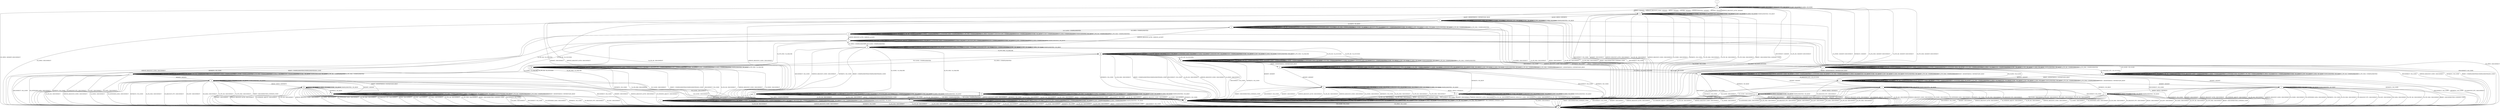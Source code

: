 digraph "" {
	graph ["Incoming time"=0.1880197525024414,
		"Outgoing time"=0.3026888370513916,
		Output="{'States': 32, 'Transitions': 683, 'Filename': '../results/ssh/OpenSSH-OpenSSH-yices-2.dot'}",
		Reference="{'States': 32, 'Transitions': 683, 'Filename': '../subjects/ssh/OpenSSH.dot'}",
		Solver=yices,
		Updated="{'States': 32, 'Transitions': 683, 'Filename': '../subjects/ssh/OpenSSH.dot'}",
		"f-measure"=1.0,
		precision=1.0,
		recall=1.0
	];
	a -> a	[key=0,
		label="DISCONNECT / NO_CONN"];
	a -> a	[key=1,
		label="KEXINIT / NO_CONN"];
	a -> a	[key=2,
		label="SERVICE_REQUEST_AUTH / NO_CONN"];
	a -> a	[key=3,
		label="CH_WINDOW_ADJUST / CH_NONE"];
	a -> a	[key=4,
		label="DEBUG / NO_CONN"];
	a -> a	[key=5,
		label="UA_PK_OK / NO_CONN"];
	a -> a	[key=6,
		label="SERVICE_REQUEST_CONN / NO_CONN"];
	a -> a	[key=7,
		label="UA_NONE / NO_CONN"];
	a -> a	[key=8,
		label="CH_EXTENDED_DATA / CH_NONE"];
	a -> a	[key=9,
		label="NEWKEYS / NO_CONN"];
	a -> a	[key=10,
		label="UA_PK_NOK / NO_CONN"];
	a -> a	[key=11,
		label="CH_CLOSE / CH_NONE"];
	a -> a	[key=12,
		label="CH_REQUEST_PTY / CH_NONE"];
	a -> a	[key=13,
		label="KEX30 / NO_CONN"];
	a -> a	[key=14,
		label="IGNORE / NO_CONN"];
	a -> a	[key=15,
		label="CH_EOF / CH_NONE"];
	a -> a	[key=16,
		label="CH_DATA / CH_NONE"];
	a -> a	[key=17,
		label="UNIMPLEMENTED / NO_CONN"];
	a -> a	[key=18,
		label="UA_PW_OK / NO_CONN"];
	a -> a	[key=19,
		label="UA_PW_NOK / NO_CONN"];
	a -> a	[key=20,
		label="REKEY / NO_CONN|NO_CONN|NO_CONN"];
	a -> ee	[key=0,
		label="CH_OPEN / NO_CONN"];
	b -> a	[key=0,
		label="DISCONNECT / NO_CONN"];
	b -> a	[key=1,
		label="SERVICE_REQUEST_CONN / DISCONNECT"];
	b -> a	[key=2,
		label="NEWKEYS / NO_CONN"];
	b -> a	[key=3,
		label="REKEY / UNIMPLEMENTED|UNIMPLEMENTED|NO_CONN"];
	b -> b	[key=0,
		label="KEXINIT / UNIMPLEMENTED"];
	b -> b	[key=1,
		label="SERVICE_REQUEST_AUTH / SERVICE_ACCEPT"];
	b -> b	[key=2,
		label="CH_WINDOW_ADJUST / CH_NONE"];
	b -> b	[key=3,
		label="DEBUG / NO_RESP"];
	b -> b	[key=4,
		label="CH_EXTENDED_DATA / CH_NONE"];
	b -> b	[key=5,
		label="CH_CLOSE / CH_NONE"];
	b -> b	[key=6,
		label="CH_REQUEST_PTY / CH_NONE"];
	b -> b	[key=7,
		label="KEX30 / UNIMPLEMENTED"];
	b -> b	[key=8,
		label="IGNORE / NO_RESP"];
	b -> b	[key=9,
		label="CH_EOF / CH_NONE"];
	b -> b	[key=10,
		label="CH_DATA / CH_NONE"];
	b -> b	[key=11,
		label="UNIMPLEMENTED / NO_RESP"];
	b -> d	[key=0,
		label="UA_NONE / UA_FAILURE"];
	b -> k	[key=0,
		label="UA_PK_NOK / UA_FAILURE"];
	b -> z	[key=0,
		label="CH_OPEN / UNIMPLEMENTED"];
	b -> aa	[key=0,
		label="UA_PW_NOK / UA_FAILURE"];
	b -> ff	[key=0,
		label="UA_PK_OK / UA_SUCCESS"];
	b -> ff	[key=1,
		label="UA_PW_OK / UA_SUCCESS"];
	c -> c	[key=0,
		label="SERVICE_REQUEST_AUTH / NO_RESP"];
	c -> c	[key=1,
		label="CH_WINDOW_ADJUST / NO_RESP"];
	c -> c	[key=2,
		label="DEBUG / NO_RESP"];
	c -> c	[key=3,
		label="UA_PK_OK / UNIMPLEMENTED"];
	c -> c	[key=4,
		label="SERVICE_REQUEST_CONN / NO_RESP"];
	c -> c	[key=5,
		label="UA_NONE / UNIMPLEMENTED"];
	c -> c	[key=6,
		label="CH_EXTENDED_DATA / NO_RESP"];
	c -> c	[key=7,
		label="UA_PK_NOK / UNIMPLEMENTED"];
	c -> c	[key=8,
		label="CH_OPEN / CH_MAX"];
	c -> c	[key=9,
		label="KEX30 / NO_RESP"];
	c -> c	[key=10,
		label="IGNORE / NO_RESP"];
	c -> c	[key=11,
		label="CH_EOF / NO_RESP"];
	c -> c	[key=12,
		label="CH_DATA / NO_RESP"];
	c -> c	[key=13,
		label="UNIMPLEMENTED / NO_RESP"];
	c -> c	[key=14,
		label="UA_PW_OK / UNIMPLEMENTED"];
	c -> c	[key=15,
		label="UA_PW_NOK / UNIMPLEMENTED"];
	c -> c	[key=16,
		label="REKEY / KEXINIT|KEX31+NEWKEYS|NO_RESP"];
	c -> f	[key=0,
		label="KEXINIT / KEXINIT"];
	c -> h	[key=0,
		label="CH_CLOSE / CH_CLOSE"];
	c -> ee	[key=0,
		label="DISCONNECT / NO_CONN"];
	c -> ee	[key=1,
		label="NEWKEYS / NO_CONN"];
	c -> ee	[key=2,
		label="CH_REQUEST_PTY / DISCONNECT"];
	d -> a	[key=0,
		label="DISCONNECT / NO_CONN"];
	d -> a	[key=1,
		label="UA_PK_OK / DISCONNECT"];
	d -> a	[key=2,
		label="SERVICE_REQUEST_CONN / DISCONNECT"];
	d -> a	[key=3,
		label="NEWKEYS / NO_CONN"];
	d -> a	[key=4,
		label="UA_PK_NOK / DISCONNECT"];
	d -> a	[key=5,
		label="UA_PW_OK / DISCONNECT"];
	d -> a	[key=6,
		label="UA_PW_NOK / DISCONNECT"];
	d -> a	[key=7,
		label="REKEY / UNIMPLEMENTED|UNIMPLEMENTED|NO_CONN"];
	d -> d	[key=0,
		label="KEXINIT / UNIMPLEMENTED"];
	d -> d	[key=1,
		label="SERVICE_REQUEST_AUTH / SERVICE_ACCEPT"];
	d -> d	[key=2,
		label="CH_WINDOW_ADJUST / CH_NONE"];
	d -> d	[key=3,
		label="DEBUG / NO_RESP"];
	d -> d	[key=4,
		label="UA_NONE / UA_FAILURE"];
	d -> d	[key=5,
		label="CH_EXTENDED_DATA / CH_NONE"];
	d -> d	[key=6,
		label="CH_CLOSE / CH_NONE"];
	d -> d	[key=7,
		label="CH_REQUEST_PTY / CH_NONE"];
	d -> d	[key=8,
		label="KEX30 / UNIMPLEMENTED"];
	d -> d	[key=9,
		label="IGNORE / NO_RESP"];
	d -> d	[key=10,
		label="CH_EOF / CH_NONE"];
	d -> d	[key=11,
		label="CH_DATA / CH_NONE"];
	d -> d	[key=12,
		label="UNIMPLEMENTED / NO_RESP"];
	d -> j	[key=0,
		label="CH_OPEN / UNIMPLEMENTED"];
	e -> a	[key=0,
		label="CH_CLOSE / DISCONNECT"];
	e -> e	[key=0,
		label="DEBUG / NO_RESP"];
	e -> e	[key=1,
		label="CH_OPEN / CH_MAX"];
	e -> e	[key=2,
		label="IGNORE / NO_RESP"];
	e -> e	[key=3,
		label="UNIMPLEMENTED / NO_RESP"];
	e -> p	[key=0,
		label="KEX30 / KEX31+NEWKEYS"];
	e -> ee	[key=0,
		label="DISCONNECT / NO_CONN"];
	e -> ee	[key=1,
		label="KEXINIT / DISCONNECT"];
	e -> ee	[key=2,
		label="SERVICE_REQUEST_AUTH / DISCONNECT"];
	e -> ee	[key=3,
		label="CH_WINDOW_ADJUST / DISCONNECT"];
	e -> ee	[key=4,
		label="UA_PK_OK / DISCONNECT"];
	e -> ee	[key=5,
		label="SERVICE_REQUEST_CONN / DISCONNECT"];
	e -> ee	[key=6,
		label="UA_NONE / DISCONNECT"];
	e -> ee	[key=7,
		label="CH_EXTENDED_DATA / DISCONNECT"];
	e -> ee	[key=8,
		label="NEWKEYS / NO_CONN"];
	e -> ee	[key=9,
		label="UA_PK_NOK / DISCONNECT"];
	e -> ee	[key=10,
		label="CH_REQUEST_PTY / DISCONNECT"];
	e -> ee	[key=11,
		label="CH_EOF / DISCONNECT"];
	e -> ee	[key=12,
		label="CH_DATA / DISCONNECT"];
	e -> ee	[key=13,
		label="UA_PW_OK / DISCONNECT"];
	e -> ee	[key=14,
		label="UA_PW_NOK / DISCONNECT"];
	e -> ee	[key=15,
		label="REKEY / DISCONNECT|NO_CONN|NO_CONN"];
	f -> a	[key=0,
		label="CH_CLOSE / DISCONNECT"];
	f -> f	[key=0,
		label="DEBUG / NO_RESP"];
	f -> f	[key=1,
		label="CH_OPEN / CH_MAX"];
	f -> f	[key=2,
		label="IGNORE / NO_RESP"];
	f -> f	[key=3,
		label="UNIMPLEMENTED / NO_RESP"];
	f -> y	[key=0,
		label="KEX30 / KEX31+NEWKEYS"];
	f -> ee	[key=0,
		label="DISCONNECT / NO_CONN"];
	f -> ee	[key=1,
		label="KEXINIT / DISCONNECT"];
	f -> ee	[key=2,
		label="SERVICE_REQUEST_AUTH / DISCONNECT"];
	f -> ee	[key=3,
		label="CH_WINDOW_ADJUST / DISCONNECT"];
	f -> ee	[key=4,
		label="UA_PK_OK / DISCONNECT"];
	f -> ee	[key=5,
		label="SERVICE_REQUEST_CONN / DISCONNECT"];
	f -> ee	[key=6,
		label="UA_NONE / DISCONNECT"];
	f -> ee	[key=7,
		label="CH_EXTENDED_DATA / DISCONNECT"];
	f -> ee	[key=8,
		label="NEWKEYS / NO_CONN"];
	f -> ee	[key=9,
		label="UA_PK_NOK / DISCONNECT"];
	f -> ee	[key=10,
		label="CH_REQUEST_PTY / DISCONNECT"];
	f -> ee	[key=11,
		label="CH_EOF / DISCONNECT"];
	f -> ee	[key=12,
		label="CH_DATA / DISCONNECT"];
	f -> ee	[key=13,
		label="UA_PW_OK / DISCONNECT"];
	f -> ee	[key=14,
		label="UA_PW_NOK / DISCONNECT"];
	f -> ee	[key=15,
		label="REKEY / DISCONNECT|NO_CONN|NO_CONN"];
	g -> a	[key=0,
		label="DISCONNECT / KEXINIT"];
	g -> a	[key=1,
		label="UA_PK_OK / KEXINIT+DISCONNECT"];
	g -> a	[key=2,
		label="UA_NONE / KEXINIT+DISCONNECT"];
	g -> a	[key=3,
		label="NEWKEYS / KEXINIT"];
	g -> a	[key=4,
		label="UA_PK_NOK / KEXINIT+DISCONNECT"];
	g -> a	[key=5,
		label="UA_PW_OK / KEXINIT+DISCONNECT"];
	g -> a	[key=6,
		label="UA_PW_NOK / KEXINIT+DISCONNECT"];
	g -> g	[key=0,
		label="CH_WINDOW_ADJUST / CH_NONE"];
	g -> g	[key=1,
		label="CH_EXTENDED_DATA / CH_NONE"];
	g -> g	[key=2,
		label="CH_CLOSE / CH_NONE"];
	g -> g	[key=3,
		label="CH_REQUEST_PTY / CH_NONE"];
	g -> g	[key=4,
		label="CH_EOF / CH_NONE"];
	g -> g	[key=5,
		label="CH_DATA / CH_NONE"];
	g -> m	[key=0,
		label="KEXINIT / KEXINIT"];
	g -> m	[key=1,
		label="SERVICE_REQUEST_AUTH / KEXINIT"];
	g -> m	[key=2,
		label="DEBUG / KEXINIT"];
	g -> m	[key=3,
		label="SERVICE_REQUEST_CONN / KEXINIT"];
	g -> m	[key=4,
		label="KEX30 / KEXINIT"];
	g -> m	[key=5,
		label="IGNORE / KEXINIT"];
	g -> m	[key=6,
		label="UNIMPLEMENTED / KEXINIT"];
	g -> x	[key=0,
		label="REKEY / KEXINIT|KEX31+NEWKEYS|NO_RESP"];
	g -> ee	[key=0,
		label="CH_OPEN / KEXINIT+DISCONNECT"];
	h -> a	[key=0,
		label="DISCONNECT / NO_CONN"];
	h -> a	[key=1,
		label="NEWKEYS / NO_CONN"];
	h -> h	[key=0,
		label="SERVICE_REQUEST_AUTH / NO_RESP"];
	h -> h	[key=1,
		label="CH_WINDOW_ADJUST / CH_NONE"];
	h -> h	[key=2,
		label="DEBUG / NO_RESP"];
	h -> h	[key=3,
		label="UA_PK_OK / UNIMPLEMENTED"];
	h -> h	[key=4,
		label="SERVICE_REQUEST_CONN / NO_RESP"];
	h -> h	[key=5,
		label="UA_NONE / UNIMPLEMENTED"];
	h -> h	[key=6,
		label="CH_EXTENDED_DATA / CH_NONE"];
	h -> h	[key=7,
		label="UA_PK_NOK / UNIMPLEMENTED"];
	h -> h	[key=8,
		label="CH_CLOSE / CH_NONE"];
	h -> h	[key=9,
		label="CH_REQUEST_PTY / CH_NONE"];
	h -> h	[key=10,
		label="KEX30 / NO_RESP"];
	h -> h	[key=11,
		label="IGNORE / NO_RESP"];
	h -> h	[key=12,
		label="CH_EOF / CH_NONE"];
	h -> h	[key=13,
		label="CH_DATA / CH_NONE"];
	h -> h	[key=14,
		label="UNIMPLEMENTED / NO_RESP"];
	h -> h	[key=15,
		label="UA_PW_OK / UNIMPLEMENTED"];
	h -> h	[key=16,
		label="UA_PW_NOK / UNIMPLEMENTED"];
	h -> h	[key=17,
		label="REKEY / KEXINIT|KEX31+NEWKEYS|NO_RESP"];
	h -> n	[key=0,
		label="KEXINIT / KEXINIT"];
	h -> s	[key=0,
		label="CH_OPEN / CH_OPEN_SUCCESS"];
	i -> i	[key=0,
		label="KEXINIT / UNIMPLEMENTED"];
	i -> i	[key=1,
		label="SERVICE_REQUEST_AUTH / SERVICE_ACCEPT"];
	i -> i	[key=2,
		label="CH_WINDOW_ADJUST / UNIMPLEMENTED"];
	i -> i	[key=3,
		label="DEBUG / NO_RESP"];
	i -> i	[key=4,
		label="CH_EXTENDED_DATA / UNIMPLEMENTED"];
	i -> i	[key=5,
		label="UA_PK_NOK / UA_FAILURE"];
	i -> i	[key=6,
		label="CH_OPEN / CH_MAX"];
	i -> i	[key=7,
		label="CH_REQUEST_PTY / UNIMPLEMENTED"];
	i -> i	[key=8,
		label="KEX30 / UNIMPLEMENTED"];
	i -> i	[key=9,
		label="IGNORE / NO_RESP"];
	i -> i	[key=10,
		label="CH_EOF / UNIMPLEMENTED"];
	i -> i	[key=11,
		label="CH_DATA / UNIMPLEMENTED"];
	i -> i	[key=12,
		label="UNIMPLEMENTED / NO_RESP"];
	i -> k	[key=0,
		label="CH_CLOSE / UNIMPLEMENTED"];
	i -> ee	[key=0,
		label="DISCONNECT / NO_CONN"];
	i -> ee	[key=1,
		label="UA_PK_OK / DISCONNECT"];
	i -> ee	[key=2,
		label="SERVICE_REQUEST_CONN / DISCONNECT"];
	i -> ee	[key=3,
		label="UA_NONE / DISCONNECT"];
	i -> ee	[key=4,
		label="NEWKEYS / NO_CONN"];
	i -> ee	[key=5,
		label="UA_PW_OK / DISCONNECT"];
	i -> ee	[key=6,
		label="UA_PW_NOK / DISCONNECT"];
	i -> ee	[key=7,
		label="REKEY / UNIMPLEMENTED|UNIMPLEMENTED|NO_CONN"];
	j -> d	[key=0,
		label="CH_CLOSE / UNIMPLEMENTED"];
	j -> j	[key=0,
		label="KEXINIT / UNIMPLEMENTED"];
	j -> j	[key=1,
		label="SERVICE_REQUEST_AUTH / SERVICE_ACCEPT"];
	j -> j	[key=2,
		label="CH_WINDOW_ADJUST / UNIMPLEMENTED"];
	j -> j	[key=3,
		label="DEBUG / NO_RESP"];
	j -> j	[key=4,
		label="UA_NONE / UA_FAILURE"];
	j -> j	[key=5,
		label="CH_EXTENDED_DATA / UNIMPLEMENTED"];
	j -> j	[key=6,
		label="CH_OPEN / CH_MAX"];
	j -> j	[key=7,
		label="CH_REQUEST_PTY / UNIMPLEMENTED"];
	j -> j	[key=8,
		label="KEX30 / UNIMPLEMENTED"];
	j -> j	[key=9,
		label="IGNORE / NO_RESP"];
	j -> j	[key=10,
		label="CH_EOF / UNIMPLEMENTED"];
	j -> j	[key=11,
		label="CH_DATA / UNIMPLEMENTED"];
	j -> j	[key=12,
		label="UNIMPLEMENTED / NO_RESP"];
	j -> ee	[key=0,
		label="DISCONNECT / NO_CONN"];
	j -> ee	[key=1,
		label="UA_PK_OK / DISCONNECT"];
	j -> ee	[key=2,
		label="SERVICE_REQUEST_CONN / DISCONNECT"];
	j -> ee	[key=3,
		label="NEWKEYS / NO_CONN"];
	j -> ee	[key=4,
		label="UA_PK_NOK / DISCONNECT"];
	j -> ee	[key=5,
		label="UA_PW_OK / DISCONNECT"];
	j -> ee	[key=6,
		label="UA_PW_NOK / DISCONNECT"];
	j -> ee	[key=7,
		label="REKEY / UNIMPLEMENTED|UNIMPLEMENTED|NO_CONN"];
	k -> a	[key=0,
		label="DISCONNECT / NO_CONN"];
	k -> a	[key=1,
		label="UA_PK_OK / DISCONNECT"];
	k -> a	[key=2,
		label="SERVICE_REQUEST_CONN / DISCONNECT"];
	k -> a	[key=3,
		label="UA_NONE / DISCONNECT"];
	k -> a	[key=4,
		label="NEWKEYS / NO_CONN"];
	k -> a	[key=5,
		label="UA_PW_OK / DISCONNECT"];
	k -> a	[key=6,
		label="UA_PW_NOK / DISCONNECT"];
	k -> a	[key=7,
		label="REKEY / UNIMPLEMENTED|UNIMPLEMENTED|NO_CONN"];
	k -> i	[key=0,
		label="CH_OPEN / UNIMPLEMENTED"];
	k -> k	[key=0,
		label="KEXINIT / UNIMPLEMENTED"];
	k -> k	[key=1,
		label="SERVICE_REQUEST_AUTH / SERVICE_ACCEPT"];
	k -> k	[key=2,
		label="CH_WINDOW_ADJUST / CH_NONE"];
	k -> k	[key=3,
		label="DEBUG / NO_RESP"];
	k -> k	[key=4,
		label="CH_EXTENDED_DATA / CH_NONE"];
	k -> k	[key=5,
		label="UA_PK_NOK / UA_FAILURE"];
	k -> k	[key=6,
		label="CH_CLOSE / CH_NONE"];
	k -> k	[key=7,
		label="CH_REQUEST_PTY / CH_NONE"];
	k -> k	[key=8,
		label="KEX30 / UNIMPLEMENTED"];
	k -> k	[key=9,
		label="IGNORE / NO_RESP"];
	k -> k	[key=10,
		label="CH_EOF / CH_NONE"];
	k -> k	[key=11,
		label="CH_DATA / CH_NONE"];
	k -> k	[key=12,
		label="UNIMPLEMENTED / NO_RESP"];
	l -> g	[key=0];
	m -> a	[key=0,
		label="DISCONNECT / NO_CONN"];
	m -> a	[key=1,
		label="KEXINIT / DISCONNECT"];
	m -> a	[key=2,
		label="SERVICE_REQUEST_AUTH / DISCONNECT"];
	m -> a	[key=3,
		label="UA_PK_OK / DISCONNECT"];
	m -> a	[key=4,
		label="SERVICE_REQUEST_CONN / DISCONNECT"];
	m -> a	[key=5,
		label="UA_NONE / DISCONNECT"];
	m -> a	[key=6,
		label="NEWKEYS / NO_CONN"];
	m -> a	[key=7,
		label="UA_PK_NOK / DISCONNECT"];
	m -> a	[key=8,
		label="UA_PW_OK / DISCONNECT"];
	m -> a	[key=9,
		label="UA_PW_NOK / DISCONNECT"];
	m -> a	[key=10,
		label="REKEY / DISCONNECT|NO_CONN|NO_CONN"];
	m -> m	[key=0,
		label="CH_WINDOW_ADJUST / CH_NONE"];
	m -> m	[key=1,
		label="DEBUG / NO_RESP"];
	m -> m	[key=2,
		label="CH_EXTENDED_DATA / CH_NONE"];
	m -> m	[key=3,
		label="CH_CLOSE / CH_NONE"];
	m -> m	[key=4,
		label="CH_REQUEST_PTY / CH_NONE"];
	m -> m	[key=5,
		label="IGNORE / NO_RESP"];
	m -> m	[key=6,
		label="CH_EOF / CH_NONE"];
	m -> m	[key=7,
		label="CH_DATA / CH_NONE"];
	m -> m	[key=8,
		label="UNIMPLEMENTED / NO_RESP"];
	m -> v	[key=0,
		label="KEX30 / KEX31+NEWKEYS"];
	m -> ee	[key=0,
		label="CH_OPEN / DISCONNECT"];
	n -> a	[key=0,
		label="DISCONNECT / NO_CONN"];
	n -> a	[key=1,
		label="KEXINIT / DISCONNECT"];
	n -> a	[key=2,
		label="SERVICE_REQUEST_AUTH / DISCONNECT"];
	n -> a	[key=3,
		label="UA_PK_OK / DISCONNECT"];
	n -> a	[key=4,
		label="SERVICE_REQUEST_CONN / DISCONNECT"];
	n -> a	[key=5,
		label="UA_NONE / DISCONNECT"];
	n -> a	[key=6,
		label="NEWKEYS / NO_CONN"];
	n -> a	[key=7,
		label="UA_PK_NOK / DISCONNECT"];
	n -> a	[key=8,
		label="UA_PW_OK / DISCONNECT"];
	n -> a	[key=9,
		label="UA_PW_NOK / DISCONNECT"];
	n -> a	[key=10,
		label="REKEY / DISCONNECT|NO_CONN|NO_CONN"];
	n -> n	[key=0,
		label="CH_WINDOW_ADJUST / CH_NONE"];
	n -> n	[key=1,
		label="DEBUG / NO_RESP"];
	n -> n	[key=2,
		label="CH_EXTENDED_DATA / CH_NONE"];
	n -> n	[key=3,
		label="CH_CLOSE / CH_NONE"];
	n -> n	[key=4,
		label="CH_REQUEST_PTY / CH_NONE"];
	n -> n	[key=5,
		label="IGNORE / NO_RESP"];
	n -> n	[key=6,
		label="CH_EOF / CH_NONE"];
	n -> n	[key=7,
		label="CH_DATA / CH_NONE"];
	n -> n	[key=8,
		label="UNIMPLEMENTED / NO_RESP"];
	n -> o	[key=0,
		label="KEX30 / KEX31+NEWKEYS"];
	n -> ee	[key=0,
		label="CH_OPEN / DISCONNECT"];
	o -> a	[key=0,
		label="DISCONNECT / NO_CONN"];
	o -> a	[key=1,
		label="KEXINIT / DISCONNECT"];
	o -> a	[key=2,
		label="SERVICE_REQUEST_AUTH / DISCONNECT"];
	o -> a	[key=3,
		label="UA_PK_OK / DISCONNECT"];
	o -> a	[key=4,
		label="SERVICE_REQUEST_CONN / DISCONNECT"];
	o -> a	[key=5,
		label="UA_NONE / DISCONNECT"];
	o -> a	[key=6,
		label="UA_PK_NOK / DISCONNECT"];
	o -> a	[key=7,
		label="KEX30 / DISCONNECT"];
	o -> a	[key=8,
		label="UA_PW_OK / DISCONNECT"];
	o -> a	[key=9,
		label="UA_PW_NOK / DISCONNECT"];
	o -> a	[key=10,
		label="REKEY / DISCONNECT|NO_CONN|NO_CONN"];
	o -> h	[key=0,
		label="NEWKEYS / NO_RESP"];
	o -> o	[key=0,
		label="CH_WINDOW_ADJUST / CH_NONE"];
	o -> o	[key=1,
		label="DEBUG / NO_RESP"];
	o -> o	[key=2,
		label="CH_EXTENDED_DATA / CH_NONE"];
	o -> o	[key=3,
		label="CH_CLOSE / CH_NONE"];
	o -> o	[key=4,
		label="CH_REQUEST_PTY / CH_NONE"];
	o -> o	[key=5,
		label="IGNORE / NO_RESP"];
	o -> o	[key=6,
		label="CH_EOF / CH_NONE"];
	o -> o	[key=7,
		label="CH_DATA / CH_NONE"];
	o -> o	[key=8,
		label="UNIMPLEMENTED / NO_RESP"];
	o -> ee	[key=0,
		label="CH_OPEN / DISCONNECT"];
	p -> a	[key=0,
		label="CH_CLOSE / DISCONNECT"];
	p -> p	[key=0,
		label="DEBUG / NO_RESP"];
	p -> p	[key=1,
		label="CH_OPEN / CH_MAX"];
	p -> p	[key=2,
		label="IGNORE / NO_RESP"];
	p -> p	[key=3,
		label="UNIMPLEMENTED / NO_RESP"];
	p -> s	[key=0,
		label="NEWKEYS / NO_RESP"];
	p -> ee	[key=0,
		label="DISCONNECT / NO_CONN"];
	p -> ee	[key=1,
		label="KEXINIT / DISCONNECT"];
	p -> ee	[key=2,
		label="SERVICE_REQUEST_AUTH / DISCONNECT"];
	p -> ee	[key=3,
		label="CH_WINDOW_ADJUST / DISCONNECT"];
	p -> ee	[key=4,
		label="UA_PK_OK / DISCONNECT"];
	p -> ee	[key=5,
		label="SERVICE_REQUEST_CONN / DISCONNECT"];
	p -> ee	[key=6,
		label="UA_NONE / DISCONNECT"];
	p -> ee	[key=7,
		label="CH_EXTENDED_DATA / DISCONNECT"];
	p -> ee	[key=8,
		label="UA_PK_NOK / DISCONNECT"];
	p -> ee	[key=9,
		label="CH_REQUEST_PTY / DISCONNECT"];
	p -> ee	[key=10,
		label="KEX30 / DISCONNECT"];
	p -> ee	[key=11,
		label="CH_EOF / DISCONNECT"];
	p -> ee	[key=12,
		label="CH_DATA / DISCONNECT"];
	p -> ee	[key=13,
		label="UA_PW_OK / DISCONNECT"];
	p -> ee	[key=14,
		label="UA_PW_NOK / DISCONNECT"];
	p -> ee	[key=15,
		label="REKEY / DISCONNECT|NO_CONN|NO_CONN"];
	q -> a	[key=0,
		label="CH_CLOSE / DISCONNECT"];
	q -> q	[key=0,
		label="DEBUG / NO_RESP"];
	q -> q	[key=1,
		label="CH_OPEN / CH_MAX"];
	q -> q	[key=2,
		label="IGNORE / NO_RESP"];
	q -> q	[key=3,
		label="UNIMPLEMENTED / NO_RESP"];
	q -> bb	[key=0,
		label="KEX30 / KEX31+NEWKEYS"];
	q -> ee	[key=0,
		label="DISCONNECT / NO_CONN"];
	q -> ee	[key=1,
		label="KEXINIT / DISCONNECT"];
	q -> ee	[key=2,
		label="SERVICE_REQUEST_AUTH / DISCONNECT"];
	q -> ee	[key=3,
		label="CH_WINDOW_ADJUST / DISCONNECT"];
	q -> ee	[key=4,
		label="UA_PK_OK / DISCONNECT"];
	q -> ee	[key=5,
		label="SERVICE_REQUEST_CONN / DISCONNECT"];
	q -> ee	[key=6,
		label="UA_NONE / DISCONNECT"];
	q -> ee	[key=7,
		label="CH_EXTENDED_DATA / DISCONNECT"];
	q -> ee	[key=8,
		label="NEWKEYS / NO_CONN"];
	q -> ee	[key=9,
		label="UA_PK_NOK / DISCONNECT"];
	q -> ee	[key=10,
		label="CH_REQUEST_PTY / DISCONNECT"];
	q -> ee	[key=11,
		label="CH_EOF / DISCONNECT"];
	q -> ee	[key=12,
		label="CH_DATA / DISCONNECT"];
	q -> ee	[key=13,
		label="UA_PW_OK / DISCONNECT"];
	q -> ee	[key=14,
		label="UA_PW_NOK / DISCONNECT"];
	q -> ee	[key=15,
		label="REKEY / DISCONNECT|NO_CONN|NO_CONN"];
	r -> e	[key=0,
		label="KEXINIT / KEXINIT"];
	r -> r	[key=0,
		label="SERVICE_REQUEST_AUTH / UNIMPLEMENTED"];
	r -> r	[key=1,
		label="CH_WINDOW_ADJUST / NO_RESP"];
	r -> r	[key=2,
		label="DEBUG / NO_RESP"];
	r -> r	[key=3,
		label="UA_PK_OK / UNIMPLEMENTED"];
	r -> r	[key=4,
		label="SERVICE_REQUEST_CONN / UNIMPLEMENTED"];
	r -> r	[key=5,
		label="UA_NONE / UNIMPLEMENTED"];
	r -> r	[key=6,
		label="CH_EXTENDED_DATA / NO_RESP"];
	r -> r	[key=7,
		label="UA_PK_NOK / UNIMPLEMENTED"];
	r -> r	[key=8,
		label="CH_OPEN / CH_MAX"];
	r -> r	[key=9,
		label="KEX30 / UNIMPLEMENTED"];
	r -> r	[key=10,
		label="IGNORE / NO_RESP"];
	r -> r	[key=11,
		label="CH_EOF / NO_RESP"];
	r -> r	[key=12,
		label="CH_DATA / NO_RESP"];
	r -> r	[key=13,
		label="UNIMPLEMENTED / NO_RESP"];
	r -> r	[key=14,
		label="UA_PW_OK / UNIMPLEMENTED"];
	r -> r	[key=15,
		label="UA_PW_NOK / UNIMPLEMENTED"];
	r -> s	[key=0,
		label="REKEY / KEXINIT|KEX31+NEWKEYS|NO_RESP"];
	r -> cc	[key=0,
		label="CH_REQUEST_PTY / CH_SUCCESS"];
	r -> ee	[key=0,
		label="DISCONNECT / NO_CONN"];
	r -> ee	[key=1,
		label="NEWKEYS / NO_CONN"];
	r -> ff	[key=0,
		label="CH_CLOSE / CH_CLOSE"];
	s -> c	[key=0,
		label="CH_REQUEST_PTY / CH_SUCCESS"];
	s -> e	[key=0,
		label="KEXINIT / KEXINIT"];
	s -> h	[key=0,
		label="CH_CLOSE / CH_CLOSE"];
	s -> s	[key=0,
		label="SERVICE_REQUEST_AUTH / NO_RESP"];
	s -> s	[key=1,
		label="CH_WINDOW_ADJUST / NO_RESP"];
	s -> s	[key=2,
		label="DEBUG / NO_RESP"];
	s -> s	[key=3,
		label="UA_PK_OK / UNIMPLEMENTED"];
	s -> s	[key=4,
		label="SERVICE_REQUEST_CONN / NO_RESP"];
	s -> s	[key=5,
		label="UA_NONE / UNIMPLEMENTED"];
	s -> s	[key=6,
		label="CH_EXTENDED_DATA / NO_RESP"];
	s -> s	[key=7,
		label="UA_PK_NOK / UNIMPLEMENTED"];
	s -> s	[key=8,
		label="CH_OPEN / CH_MAX"];
	s -> s	[key=9,
		label="KEX30 / NO_RESP"];
	s -> s	[key=10,
		label="IGNORE / NO_RESP"];
	s -> s	[key=11,
		label="CH_EOF / NO_RESP"];
	s -> s	[key=12,
		label="CH_DATA / NO_RESP"];
	s -> s	[key=13,
		label="UNIMPLEMENTED / NO_RESP"];
	s -> s	[key=14,
		label="UA_PW_OK / UNIMPLEMENTED"];
	s -> s	[key=15,
		label="UA_PW_NOK / UNIMPLEMENTED"];
	s -> s	[key=16,
		label="REKEY / KEXINIT|KEX31+NEWKEYS|NO_RESP"];
	s -> ee	[key=0,
		label="DISCONNECT / NO_CONN"];
	s -> ee	[key=1,
		label="NEWKEYS / NO_CONN"];
	t -> a	[key=0,
		label="CH_CLOSE / DISCONNECT"];
	t -> q	[key=0,
		label="KEXINIT / KEXINIT"];
	t -> t	[key=0,
		label="SERVICE_REQUEST_AUTH / UNIMPLEMENTED"];
	t -> t	[key=1,
		label="CH_WINDOW_ADJUST / NO_RESP"];
	t -> t	[key=2,
		label="DEBUG / NO_RESP"];
	t -> t	[key=3,
		label="UA_PK_OK / UNIMPLEMENTED"];
	t -> t	[key=4,
		label="SERVICE_REQUEST_CONN / UNIMPLEMENTED"];
	t -> t	[key=5,
		label="UA_NONE / UNIMPLEMENTED"];
	t -> t	[key=6,
		label="UA_PK_NOK / UNIMPLEMENTED"];
	t -> t	[key=7,
		label="CH_OPEN / CH_MAX"];
	t -> t	[key=8,
		label="KEX30 / UNIMPLEMENTED"];
	t -> t	[key=9,
		label="IGNORE / NO_RESP"];
	t -> t	[key=10,
		label="UNIMPLEMENTED / NO_RESP"];
	t -> t	[key=11,
		label="UA_PW_OK / UNIMPLEMENTED"];
	t -> t	[key=12,
		label="UA_PW_NOK / UNIMPLEMENTED"];
	t -> w	[key=0,
		label="REKEY / KEXINIT|KEX31+NEWKEYS|NO_RESP"];
	t -> ee	[key=0,
		label="DISCONNECT / NO_CONN"];
	t -> ee	[key=1,
		label="CH_EXTENDED_DATA / DISCONNECT"];
	t -> ee	[key=2,
		label="NEWKEYS / NO_CONN"];
	t -> ee	[key=3,
		label="CH_REQUEST_PTY / DISCONNECT"];
	t -> ee	[key=4,
		label="CH_EOF / DISCONNECT"];
	t -> ee	[key=5,
		label="CH_DATA / DISCONNECT"];
	u -> u	[key=0,
		label="KEXINIT / UNIMPLEMENTED"];
	u -> u	[key=1,
		label="CH_WINDOW_ADJUST / UNIMPLEMENTED"];
	u -> u	[key=2,
		label="DEBUG / NO_RESP"];
	u -> u	[key=3,
		label="UA_PK_OK / UNIMPLEMENTED"];
	u -> u	[key=4,
		label="UA_NONE / UNIMPLEMENTED"];
	u -> u	[key=5,
		label="CH_EXTENDED_DATA / UNIMPLEMENTED"];
	u -> u	[key=6,
		label="UA_PK_NOK / UNIMPLEMENTED"];
	u -> u	[key=7,
		label="CH_OPEN / CH_MAX"];
	u -> u	[key=8,
		label="CH_REQUEST_PTY / UNIMPLEMENTED"];
	u -> u	[key=9,
		label="KEX30 / UNIMPLEMENTED"];
	u -> u	[key=10,
		label="IGNORE / NO_RESP"];
	u -> u	[key=11,
		label="CH_EOF / UNIMPLEMENTED"];
	u -> u	[key=12,
		label="CH_DATA / UNIMPLEMENTED"];
	u -> u	[key=13,
		label="UNIMPLEMENTED / NO_RESP"];
	u -> u	[key=14,
		label="UA_PW_OK / UNIMPLEMENTED"];
	u -> u	[key=15,
		label="UA_PW_NOK / UNIMPLEMENTED"];
	u -> x	[key=0,
		label="CH_CLOSE / UNIMPLEMENTED"];
	u -> z	[key=0,
		label="SERVICE_REQUEST_AUTH / SERVICE_ACCEPT"];
	u -> ee	[key=0,
		label="DISCONNECT / NO_CONN"];
	u -> ee	[key=1,
		label="SERVICE_REQUEST_CONN / DISCONNECT"];
	u -> ee	[key=2,
		label="NEWKEYS / NO_CONN"];
	u -> ee	[key=3,
		label="REKEY / UNIMPLEMENTED|UNIMPLEMENTED|NO_CONN"];
	v -> a	[key=0,
		label="DISCONNECT / NO_CONN"];
	v -> a	[key=1,
		label="KEXINIT / DISCONNECT"];
	v -> a	[key=2,
		label="SERVICE_REQUEST_AUTH / DISCONNECT"];
	v -> a	[key=3,
		label="UA_PK_OK / DISCONNECT"];
	v -> a	[key=4,
		label="SERVICE_REQUEST_CONN / DISCONNECT"];
	v -> a	[key=5,
		label="UA_NONE / DISCONNECT"];
	v -> a	[key=6,
		label="UA_PK_NOK / DISCONNECT"];
	v -> a	[key=7,
		label="KEX30 / DISCONNECT"];
	v -> a	[key=8,
		label="UA_PW_OK / DISCONNECT"];
	v -> a	[key=9,
		label="UA_PW_NOK / DISCONNECT"];
	v -> a	[key=10,
		label="REKEY / DISCONNECT|NO_CONN|NO_CONN"];
	v -> v	[key=0,
		label="CH_WINDOW_ADJUST / CH_NONE"];
	v -> v	[key=1,
		label="DEBUG / NO_RESP"];
	v -> v	[key=2,
		label="CH_EXTENDED_DATA / CH_NONE"];
	v -> v	[key=3,
		label="CH_CLOSE / CH_NONE"];
	v -> v	[key=4,
		label="CH_REQUEST_PTY / CH_NONE"];
	v -> v	[key=5,
		label="IGNORE / NO_RESP"];
	v -> v	[key=6,
		label="CH_EOF / CH_NONE"];
	v -> v	[key=7,
		label="CH_DATA / CH_NONE"];
	v -> v	[key=8,
		label="UNIMPLEMENTED / NO_RESP"];
	v -> x	[key=0,
		label="NEWKEYS / NO_RESP"];
	v -> ee	[key=0,
		label="CH_OPEN / DISCONNECT"];
	w -> a	[key=0,
		label="CH_CLOSE / DISCONNECT"];
	w -> q	[key=0,
		label="KEXINIT / KEXINIT"];
	w -> w	[key=0,
		label="SERVICE_REQUEST_AUTH / NO_RESP"];
	w -> w	[key=1,
		label="CH_WINDOW_ADJUST / NO_RESP"];
	w -> w	[key=2,
		label="DEBUG / NO_RESP"];
	w -> w	[key=3,
		label="UA_PK_OK / UNIMPLEMENTED"];
	w -> w	[key=4,
		label="SERVICE_REQUEST_CONN / NO_RESP"];
	w -> w	[key=5,
		label="UA_NONE / UNIMPLEMENTED"];
	w -> w	[key=6,
		label="UA_PK_NOK / UNIMPLEMENTED"];
	w -> w	[key=7,
		label="CH_OPEN / CH_MAX"];
	w -> w	[key=8,
		label="KEX30 / NO_RESP"];
	w -> w	[key=9,
		label="IGNORE / NO_RESP"];
	w -> w	[key=10,
		label="UNIMPLEMENTED / NO_RESP"];
	w -> w	[key=11,
		label="UA_PW_OK / UNIMPLEMENTED"];
	w -> w	[key=12,
		label="UA_PW_NOK / UNIMPLEMENTED"];
	w -> w	[key=13,
		label="REKEY / KEXINIT|KEX31+NEWKEYS|NO_RESP"];
	w -> ee	[key=0,
		label="DISCONNECT / NO_CONN"];
	w -> ee	[key=1,
		label="CH_EXTENDED_DATA / DISCONNECT"];
	w -> ee	[key=2,
		label="NEWKEYS / NO_CONN"];
	w -> ee	[key=3,
		label="CH_REQUEST_PTY / DISCONNECT"];
	w -> ee	[key=4,
		label="CH_EOF / DISCONNECT"];
	w -> ee	[key=5,
		label="CH_DATA / DISCONNECT"];
	x -> a	[key=0,
		label="DISCONNECT / NO_CONN"];
	x -> a	[key=1,
		label="SERVICE_REQUEST_CONN / DISCONNECT"];
	x -> a	[key=2,
		label="NEWKEYS / NO_CONN"];
	x -> a	[key=3,
		label="REKEY / UNIMPLEMENTED|UNIMPLEMENTED|NO_CONN"];
	x -> b	[key=0,
		label="SERVICE_REQUEST_AUTH / SERVICE_ACCEPT"];
	x -> u	[key=0,
		label="CH_OPEN / UNIMPLEMENTED"];
	x -> x	[key=0,
		label="KEXINIT / UNIMPLEMENTED"];
	x -> x	[key=1,
		label="CH_WINDOW_ADJUST / CH_NONE"];
	x -> x	[key=2,
		label="DEBUG / NO_RESP"];
	x -> x	[key=3,
		label="UA_PK_OK / UNIMPLEMENTED"];
	x -> x	[key=4,
		label="UA_NONE / UNIMPLEMENTED"];
	x -> x	[key=5,
		label="CH_EXTENDED_DATA / CH_NONE"];
	x -> x	[key=6,
		label="UA_PK_NOK / UNIMPLEMENTED"];
	x -> x	[key=7,
		label="CH_CLOSE / CH_NONE"];
	x -> x	[key=8,
		label="CH_REQUEST_PTY / CH_NONE"];
	x -> x	[key=9,
		label="KEX30 / UNIMPLEMENTED"];
	x -> x	[key=10,
		label="IGNORE / NO_RESP"];
	x -> x	[key=11,
		label="CH_EOF / CH_NONE"];
	x -> x	[key=12,
		label="CH_DATA / CH_NONE"];
	x -> x	[key=13,
		label="UNIMPLEMENTED / NO_RESP"];
	x -> x	[key=14,
		label="UA_PW_OK / UNIMPLEMENTED"];
	x -> x	[key=15,
		label="UA_PW_NOK / UNIMPLEMENTED"];
	y -> a	[key=0,
		label="CH_CLOSE / DISCONNECT"];
	y -> c	[key=0,
		label="NEWKEYS / NO_RESP"];
	y -> y	[key=0,
		label="DEBUG / NO_RESP"];
	y -> y	[key=1,
		label="CH_OPEN / CH_MAX"];
	y -> y	[key=2,
		label="IGNORE / NO_RESP"];
	y -> y	[key=3,
		label="UNIMPLEMENTED / NO_RESP"];
	y -> ee	[key=0,
		label="DISCONNECT / NO_CONN"];
	y -> ee	[key=1,
		label="KEXINIT / DISCONNECT"];
	y -> ee	[key=2,
		label="SERVICE_REQUEST_AUTH / DISCONNECT"];
	y -> ee	[key=3,
		label="CH_WINDOW_ADJUST / DISCONNECT"];
	y -> ee	[key=4,
		label="UA_PK_OK / DISCONNECT"];
	y -> ee	[key=5,
		label="SERVICE_REQUEST_CONN / DISCONNECT"];
	y -> ee	[key=6,
		label="UA_NONE / DISCONNECT"];
	y -> ee	[key=7,
		label="CH_EXTENDED_DATA / DISCONNECT"];
	y -> ee	[key=8,
		label="UA_PK_NOK / DISCONNECT"];
	y -> ee	[key=9,
		label="CH_REQUEST_PTY / DISCONNECT"];
	y -> ee	[key=10,
		label="KEX30 / DISCONNECT"];
	y -> ee	[key=11,
		label="CH_EOF / DISCONNECT"];
	y -> ee	[key=12,
		label="CH_DATA / DISCONNECT"];
	y -> ee	[key=13,
		label="UA_PW_OK / DISCONNECT"];
	y -> ee	[key=14,
		label="UA_PW_NOK / DISCONNECT"];
	y -> ee	[key=15,
		label="REKEY / DISCONNECT|NO_CONN|NO_CONN"];
	z -> b	[key=0,
		label="CH_CLOSE / UNIMPLEMENTED"];
	z -> i	[key=0,
		label="UA_PK_NOK / UA_FAILURE"];
	z -> j	[key=0,
		label="UA_NONE / UA_FAILURE"];
	z -> t	[key=0,
		label="UA_PK_OK / UA_SUCCESS"];
	z -> t	[key=1,
		label="UA_PW_OK / UA_SUCCESS"];
	z -> z	[key=0,
		label="KEXINIT / UNIMPLEMENTED"];
	z -> z	[key=1,
		label="SERVICE_REQUEST_AUTH / SERVICE_ACCEPT"];
	z -> z	[key=2,
		label="CH_WINDOW_ADJUST / UNIMPLEMENTED"];
	z -> z	[key=3,
		label="DEBUG / NO_RESP"];
	z -> z	[key=4,
		label="CH_EXTENDED_DATA / UNIMPLEMENTED"];
	z -> z	[key=5,
		label="CH_OPEN / CH_MAX"];
	z -> z	[key=6,
		label="CH_REQUEST_PTY / UNIMPLEMENTED"];
	z -> z	[key=7,
		label="KEX30 / UNIMPLEMENTED"];
	z -> z	[key=8,
		label="IGNORE / NO_RESP"];
	z -> z	[key=9,
		label="CH_EOF / UNIMPLEMENTED"];
	z -> z	[key=10,
		label="CH_DATA / UNIMPLEMENTED"];
	z -> z	[key=11,
		label="UNIMPLEMENTED / NO_RESP"];
	z -> dd	[key=0,
		label="UA_PW_NOK / UA_FAILURE"];
	z -> ee	[key=0,
		label="DISCONNECT / NO_CONN"];
	z -> ee	[key=1,
		label="SERVICE_REQUEST_CONN / DISCONNECT"];
	z -> ee	[key=2,
		label="NEWKEYS / NO_CONN"];
	z -> ee	[key=3,
		label="REKEY / UNIMPLEMENTED|UNIMPLEMENTED|NO_CONN"];
	aa -> a	[key=0,
		label="DISCONNECT / NO_CONN"];
	aa -> a	[key=1,
		label="UA_PK_OK / DISCONNECT"];
	aa -> a	[key=2,
		label="SERVICE_REQUEST_CONN / DISCONNECT"];
	aa -> a	[key=3,
		label="UA_NONE / DISCONNECT"];
	aa -> a	[key=4,
		label="NEWKEYS / NO_CONN"];
	aa -> a	[key=5,
		label="UA_PK_NOK / DISCONNECT"];
	aa -> a	[key=6,
		label="REKEY / UNIMPLEMENTED|UNIMPLEMENTED|NO_CONN"];
	aa -> aa	[key=0,
		label="KEXINIT / UNIMPLEMENTED"];
	aa -> aa	[key=1,
		label="SERVICE_REQUEST_AUTH / SERVICE_ACCEPT"];
	aa -> aa	[key=2,
		label="CH_WINDOW_ADJUST / CH_NONE"];
	aa -> aa	[key=3,
		label="DEBUG / NO_RESP"];
	aa -> aa	[key=4,
		label="CH_EXTENDED_DATA / CH_NONE"];
	aa -> aa	[key=5,
		label="CH_CLOSE / CH_NONE"];
	aa -> aa	[key=6,
		label="CH_REQUEST_PTY / CH_NONE"];
	aa -> aa	[key=7,
		label="KEX30 / UNIMPLEMENTED"];
	aa -> aa	[key=8,
		label="IGNORE / NO_RESP"];
	aa -> aa	[key=9,
		label="CH_EOF / CH_NONE"];
	aa -> aa	[key=10,
		label="CH_DATA / CH_NONE"];
	aa -> aa	[key=11,
		label="UNIMPLEMENTED / NO_RESP"];
	aa -> aa	[key=12,
		label="UA_PW_NOK / UA_FAILURE"];
	aa -> dd	[key=0,
		label="CH_OPEN / UNIMPLEMENTED"];
	aa -> ff	[key=0,
		label="UA_PW_OK / UA_SUCCESS"];
	bb -> a	[key=0,
		label="CH_CLOSE / DISCONNECT"];
	bb -> w	[key=0,
		label="NEWKEYS / NO_RESP"];
	bb -> bb	[key=0,
		label="DEBUG / NO_RESP"];
	bb -> bb	[key=1,
		label="CH_OPEN / CH_MAX"];
	bb -> bb	[key=2,
		label="IGNORE / NO_RESP"];
	bb -> bb	[key=3,
		label="UNIMPLEMENTED / NO_RESP"];
	bb -> ee	[key=0,
		label="DISCONNECT / NO_CONN"];
	bb -> ee	[key=1,
		label="KEXINIT / DISCONNECT"];
	bb -> ee	[key=2,
		label="SERVICE_REQUEST_AUTH / DISCONNECT"];
	bb -> ee	[key=3,
		label="CH_WINDOW_ADJUST / DISCONNECT"];
	bb -> ee	[key=4,
		label="UA_PK_OK / DISCONNECT"];
	bb -> ee	[key=5,
		label="SERVICE_REQUEST_CONN / DISCONNECT"];
	bb -> ee	[key=6,
		label="UA_NONE / DISCONNECT"];
	bb -> ee	[key=7,
		label="CH_EXTENDED_DATA / DISCONNECT"];
	bb -> ee	[key=8,
		label="UA_PK_NOK / DISCONNECT"];
	bb -> ee	[key=9,
		label="CH_REQUEST_PTY / DISCONNECT"];
	bb -> ee	[key=10,
		label="KEX30 / DISCONNECT"];
	bb -> ee	[key=11,
		label="CH_EOF / DISCONNECT"];
	bb -> ee	[key=12,
		label="CH_DATA / DISCONNECT"];
	bb -> ee	[key=13,
		label="UA_PW_OK / DISCONNECT"];
	bb -> ee	[key=14,
		label="UA_PW_NOK / DISCONNECT"];
	bb -> ee	[key=15,
		label="REKEY / DISCONNECT|NO_CONN|NO_CONN"];
	cc -> c	[key=0,
		label="REKEY / KEXINIT|KEX31+NEWKEYS|NO_RESP"];
	cc -> f	[key=0,
		label="KEXINIT / KEXINIT"];
	cc -> cc	[key=0,
		label="SERVICE_REQUEST_AUTH / UNIMPLEMENTED"];
	cc -> cc	[key=1,
		label="CH_WINDOW_ADJUST / NO_RESP"];
	cc -> cc	[key=2,
		label="DEBUG / NO_RESP"];
	cc -> cc	[key=3,
		label="UA_PK_OK / UNIMPLEMENTED"];
	cc -> cc	[key=4,
		label="SERVICE_REQUEST_CONN / UNIMPLEMENTED"];
	cc -> cc	[key=5,
		label="UA_NONE / UNIMPLEMENTED"];
	cc -> cc	[key=6,
		label="CH_EXTENDED_DATA / NO_RESP"];
	cc -> cc	[key=7,
		label="UA_PK_NOK / UNIMPLEMENTED"];
	cc -> cc	[key=8,
		label="CH_OPEN / CH_MAX"];
	cc -> cc	[key=9,
		label="KEX30 / UNIMPLEMENTED"];
	cc -> cc	[key=10,
		label="IGNORE / NO_RESP"];
	cc -> cc	[key=11,
		label="CH_EOF / NO_RESP"];
	cc -> cc	[key=12,
		label="CH_DATA / NO_RESP"];
	cc -> cc	[key=13,
		label="UNIMPLEMENTED / NO_RESP"];
	cc -> cc	[key=14,
		label="UA_PW_OK / UNIMPLEMENTED"];
	cc -> cc	[key=15,
		label="UA_PW_NOK / UNIMPLEMENTED"];
	cc -> ee	[key=0,
		label="DISCONNECT / NO_CONN"];
	cc -> ee	[key=1,
		label="NEWKEYS / NO_CONN"];
	cc -> ee	[key=2,
		label="CH_REQUEST_PTY / DISCONNECT"];
	cc -> ff	[key=0,
		label="CH_CLOSE / CH_CLOSE"];
	dd -> t	[key=0,
		label="UA_PW_OK / UA_SUCCESS"];
	dd -> aa	[key=0,
		label="CH_CLOSE / UNIMPLEMENTED"];
	dd -> dd	[key=0,
		label="KEXINIT / UNIMPLEMENTED"];
	dd -> dd	[key=1,
		label="SERVICE_REQUEST_AUTH / SERVICE_ACCEPT"];
	dd -> dd	[key=2,
		label="CH_WINDOW_ADJUST / UNIMPLEMENTED"];
	dd -> dd	[key=3,
		label="DEBUG / NO_RESP"];
	dd -> dd	[key=4,
		label="CH_EXTENDED_DATA / UNIMPLEMENTED"];
	dd -> dd	[key=5,
		label="CH_OPEN / CH_MAX"];
	dd -> dd	[key=6,
		label="CH_REQUEST_PTY / UNIMPLEMENTED"];
	dd -> dd	[key=7,
		label="KEX30 / UNIMPLEMENTED"];
	dd -> dd	[key=8,
		label="IGNORE / NO_RESP"];
	dd -> dd	[key=9,
		label="CH_EOF / UNIMPLEMENTED"];
	dd -> dd	[key=10,
		label="CH_DATA / UNIMPLEMENTED"];
	dd -> dd	[key=11,
		label="UNIMPLEMENTED / NO_RESP"];
	dd -> dd	[key=12,
		label="UA_PW_NOK / UA_FAILURE"];
	dd -> ee	[key=0,
		label="DISCONNECT / NO_CONN"];
	dd -> ee	[key=1,
		label="UA_PK_OK / DISCONNECT"];
	dd -> ee	[key=2,
		label="SERVICE_REQUEST_CONN / DISCONNECT"];
	dd -> ee	[key=3,
		label="UA_NONE / DISCONNECT"];
	dd -> ee	[key=4,
		label="NEWKEYS / NO_CONN"];
	dd -> ee	[key=5,
		label="UA_PK_NOK / DISCONNECT"];
	dd -> ee	[key=6,
		label="REKEY / UNIMPLEMENTED|UNIMPLEMENTED|NO_CONN"];
	ee -> a	[key=0,
		label="CH_CLOSE / NO_CONN"];
	ee -> ee	[key=0,
		label="DISCONNECT / NO_CONN"];
	ee -> ee	[key=1,
		label="KEXINIT / NO_CONN"];
	ee -> ee	[key=2,
		label="SERVICE_REQUEST_AUTH / NO_CONN"];
	ee -> ee	[key=3,
		label="CH_WINDOW_ADJUST / NO_CONN"];
	ee -> ee	[key=4,
		label="DEBUG / NO_CONN"];
	ee -> ee	[key=5,
		label="UA_PK_OK / NO_CONN"];
	ee -> ee	[key=6,
		label="SERVICE_REQUEST_CONN / NO_CONN"];
	ee -> ee	[key=7,
		label="UA_NONE / NO_CONN"];
	ee -> ee	[key=8,
		label="CH_EXTENDED_DATA / NO_CONN"];
	ee -> ee	[key=9,
		label="NEWKEYS / NO_CONN"];
	ee -> ee	[key=10,
		label="UA_PK_NOK / NO_CONN"];
	ee -> ee	[key=11,
		label="CH_OPEN / CH_MAX"];
	ee -> ee	[key=12,
		label="CH_REQUEST_PTY / NO_CONN"];
	ee -> ee	[key=13,
		label="KEX30 / NO_CONN"];
	ee -> ee	[key=14,
		label="IGNORE / NO_CONN"];
	ee -> ee	[key=15,
		label="CH_EOF / NO_CONN"];
	ee -> ee	[key=16,
		label="CH_DATA / NO_CONN"];
	ee -> ee	[key=17,
		label="UNIMPLEMENTED / NO_CONN"];
	ee -> ee	[key=18,
		label="UA_PW_OK / NO_CONN"];
	ee -> ee	[key=19,
		label="UA_PW_NOK / NO_CONN"];
	ee -> ee	[key=20,
		label="REKEY / NO_CONN|NO_CONN|NO_CONN"];
	ff -> a	[key=0,
		label="DISCONNECT / NO_CONN"];
	ff -> a	[key=1,
		label="NEWKEYS / NO_CONN"];
	ff -> h	[key=0,
		label="REKEY / KEXINIT|KEX31+NEWKEYS|NO_RESP"];
	ff -> n	[key=0,
		label="KEXINIT / KEXINIT"];
	ff -> r	[key=0,
		label="CH_OPEN / CH_OPEN_SUCCESS"];
	ff -> ff	[key=0,
		label="SERVICE_REQUEST_AUTH / UNIMPLEMENTED"];
	ff -> ff	[key=1,
		label="CH_WINDOW_ADJUST / CH_NONE"];
	ff -> ff	[key=2,
		label="DEBUG / NO_RESP"];
	ff -> ff	[key=3,
		label="UA_PK_OK / UNIMPLEMENTED"];
	ff -> ff	[key=4,
		label="SERVICE_REQUEST_CONN / UNIMPLEMENTED"];
	ff -> ff	[key=5,
		label="UA_NONE / UNIMPLEMENTED"];
	ff -> ff	[key=6,
		label="CH_EXTENDED_DATA / CH_NONE"];
	ff -> ff	[key=7,
		label="UA_PK_NOK / UNIMPLEMENTED"];
	ff -> ff	[key=8,
		label="CH_CLOSE / CH_NONE"];
	ff -> ff	[key=9,
		label="CH_REQUEST_PTY / CH_NONE"];
	ff -> ff	[key=10,
		label="KEX30 / UNIMPLEMENTED"];
	ff -> ff	[key=11,
		label="IGNORE / NO_RESP"];
	ff -> ff	[key=12,
		label="CH_EOF / CH_NONE"];
	ff -> ff	[key=13,
		label="CH_DATA / CH_NONE"];
	ff -> ff	[key=14,
		label="UNIMPLEMENTED / NO_RESP"];
	ff -> ff	[key=15,
		label="UA_PW_OK / UNIMPLEMENTED"];
	ff -> ff	[key=16,
		label="UA_PW_NOK / UNIMPLEMENTED"];
}
